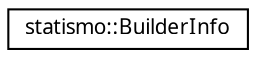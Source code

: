 digraph "Graphical Class Hierarchy"
{
  edge [fontname="FreeSans.ttf",fontsize="10",labelfontname="FreeSans.ttf",labelfontsize="10"];
  node [fontname="FreeSans.ttf",fontsize="10",shape=record];
  rankdir="LR";
  Node1 [label="statismo::BuilderInfo",height=0.2,width=0.4,color="black", fillcolor="white", style="filled",URL="$classstatismo_1_1BuilderInfo.html",tooltip="Holds information about the data and the parameters used by a specific modelbuilder. "];
}
